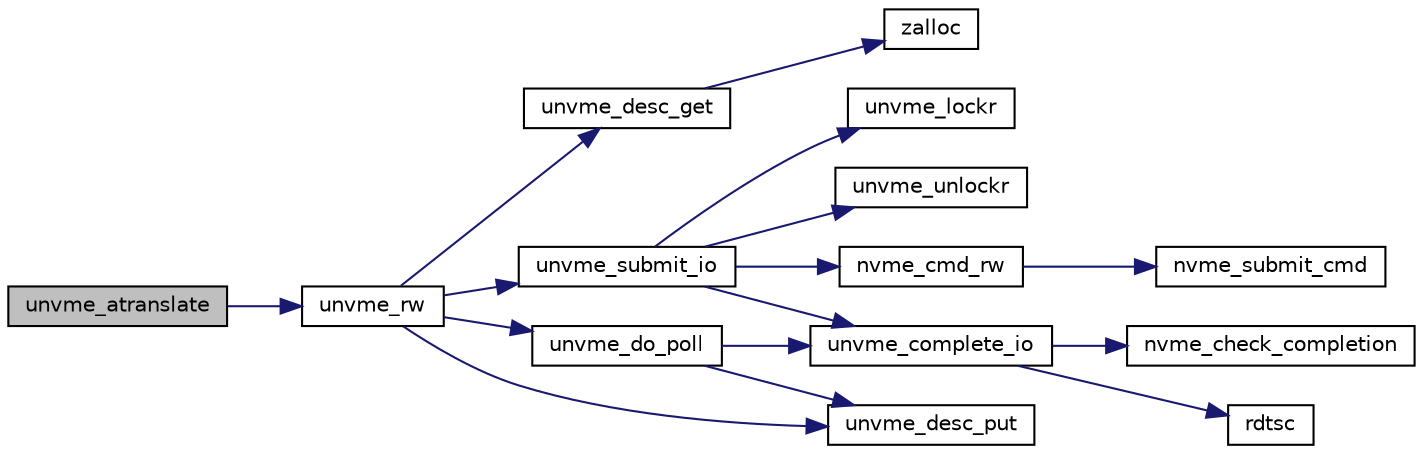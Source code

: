 digraph "unvme_atranslate"
{
  edge [fontname="Helvetica",fontsize="10",labelfontname="Helvetica",labelfontsize="10"];
  node [fontname="Helvetica",fontsize="10",shape=record];
  rankdir="LR";
  Node1 [label="unvme_atranslate",height=0.2,width=0.4,color="black", fillcolor="grey75", style="filled", fontcolor="black"];
  Node1 -> Node2 [color="midnightblue",fontsize="10",style="solid",fontname="Helvetica"];
  Node2 [label="unvme_rw",height=0.2,width=0.4,color="black", fillcolor="white", style="filled",URL="$unvme__core_8c.html#a6b9870afbaebc91259c47aec987b1678"];
  Node2 -> Node3 [color="midnightblue",fontsize="10",style="solid",fontname="Helvetica"];
  Node3 [label="unvme_desc_get",height=0.2,width=0.4,color="black", fillcolor="white", style="filled",URL="$unvme__core_8c.html#a511932fb0df801a93437033366f032b7"];
  Node3 -> Node4 [color="midnightblue",fontsize="10",style="solid",fontname="Helvetica"];
  Node4 [label="zalloc",height=0.2,width=0.4,color="black", fillcolor="white", style="filled",URL="$unvme__log_8h.html#ad0365f35de6857f0533c276a8d243ccc"];
  Node2 -> Node5 [color="midnightblue",fontsize="10",style="solid",fontname="Helvetica"];
  Node5 [label="unvme_submit_io",height=0.2,width=0.4,color="black", fillcolor="white", style="filled",URL="$unvme__core_8c.html#a0ac4e95ce00dd71b4a4a0d72945252ff"];
  Node5 -> Node6 [color="midnightblue",fontsize="10",style="solid",fontname="Helvetica"];
  Node6 [label="unvme_lockr",height=0.2,width=0.4,color="black", fillcolor="white", style="filled",URL="$unvme__lock_8h.html#a77e89c9bf40e1809f387f1e20310ad84"];
  Node5 -> Node7 [color="midnightblue",fontsize="10",style="solid",fontname="Helvetica"];
  Node7 [label="unvme_unlockr",height=0.2,width=0.4,color="black", fillcolor="white", style="filled",URL="$unvme__lock_8h.html#a7cab09e611c6badd48e4784197bc92f2"];
  Node5 -> Node8 [color="midnightblue",fontsize="10",style="solid",fontname="Helvetica"];
  Node8 [label="unvme_complete_io",height=0.2,width=0.4,color="black", fillcolor="white", style="filled",URL="$unvme__core_8c.html#aa8440e1663bf1b1ea510e6fd7073818f"];
  Node8 -> Node9 [color="midnightblue",fontsize="10",style="solid",fontname="Helvetica"];
  Node9 [label="nvme_check_completion",height=0.2,width=0.4,color="black", fillcolor="white", style="filled",URL="$unvme__nvme_8c.html#a9edecd91d5f175101db078e293f3645d"];
  Node8 -> Node10 [color="midnightblue",fontsize="10",style="solid",fontname="Helvetica"];
  Node10 [label="rdtsc",height=0.2,width=0.4,color="black", fillcolor="white", style="filled",URL="$rdtsc_8h.html#a64eba85413970674e0e6e03af9e9d0f4"];
  Node5 -> Node11 [color="midnightblue",fontsize="10",style="solid",fontname="Helvetica"];
  Node11 [label="nvme_cmd_rw",height=0.2,width=0.4,color="black", fillcolor="white", style="filled",URL="$unvme__nvme_8c.html#a5ac109a5084e0fd473167e18f140c288"];
  Node11 -> Node12 [color="midnightblue",fontsize="10",style="solid",fontname="Helvetica"];
  Node12 [label="nvme_submit_cmd",height=0.2,width=0.4,color="black", fillcolor="white", style="filled",URL="$unvme__nvme_8c.html#a14c1d952a58550e910747273e3dad34b"];
  Node2 -> Node13 [color="midnightblue",fontsize="10",style="solid",fontname="Helvetica"];
  Node13 [label="unvme_do_poll",height=0.2,width=0.4,color="black", fillcolor="white", style="filled",URL="$unvme__core_8c.html#a3efa2ca0f56e83333a490784ddf3600c"];
  Node13 -> Node8 [color="midnightblue",fontsize="10",style="solid",fontname="Helvetica"];
  Node13 -> Node14 [color="midnightblue",fontsize="10",style="solid",fontname="Helvetica"];
  Node14 [label="unvme_desc_put",height=0.2,width=0.4,color="black", fillcolor="white", style="filled",URL="$unvme__core_8c.html#ab9eca71c854d9d67edd4bd9364380c11"];
  Node2 -> Node14 [color="midnightblue",fontsize="10",style="solid",fontname="Helvetica"];
}
